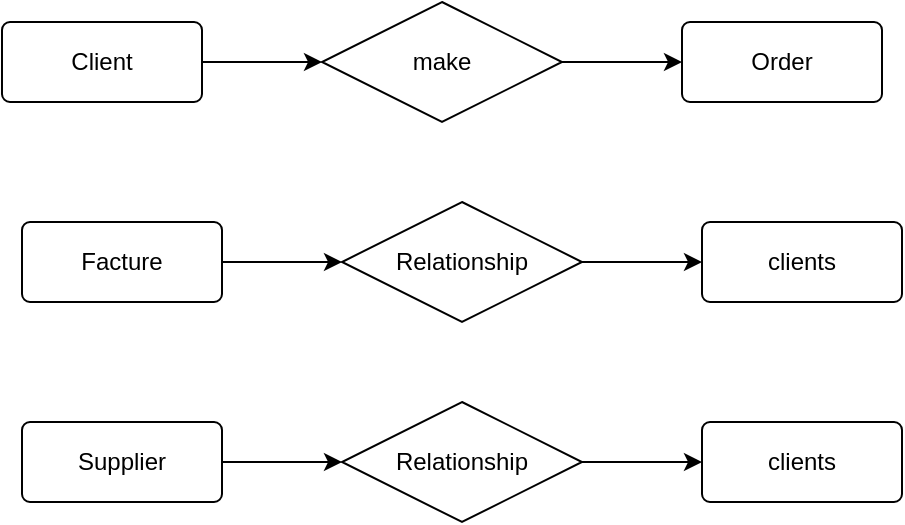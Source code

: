 <mxfile>
    <diagram id="QO4VQw_F23jnHCgEDIzi" name="Page-1">
        <mxGraphModel dx="708" dy="575" grid="1" gridSize="10" guides="1" tooltips="1" connect="1" arrows="1" fold="1" page="1" pageScale="1" pageWidth="827" pageHeight="1169" math="0" shadow="0">
            <root>
                <mxCell id="0"/>
                <mxCell id="1" parent="0"/>
                <mxCell id="5" value="" style="edgeStyle=none;html=1;" parent="1" source="2" target="4" edge="1">
                    <mxGeometry relative="1" as="geometry"/>
                </mxCell>
                <mxCell id="2" value="Client" style="rounded=1;arcSize=10;whiteSpace=wrap;html=1;align=center;" parent="1" vertex="1">
                    <mxGeometry x="30" y="80" width="100" height="40" as="geometry"/>
                </mxCell>
                <mxCell id="3" value="Order" style="rounded=1;arcSize=10;whiteSpace=wrap;html=1;align=center;" parent="1" vertex="1">
                    <mxGeometry x="370" y="80" width="100" height="40" as="geometry"/>
                </mxCell>
                <mxCell id="6" value="" style="edgeStyle=none;html=1;" parent="1" source="4" target="3" edge="1">
                    <mxGeometry relative="1" as="geometry"/>
                </mxCell>
                <mxCell id="4" value="make" style="shape=rhombus;perimeter=rhombusPerimeter;whiteSpace=wrap;html=1;align=center;" parent="1" vertex="1">
                    <mxGeometry x="190" y="70" width="120" height="60" as="geometry"/>
                </mxCell>
                <mxCell id="7" value="" style="edgeStyle=none;html=1;" parent="1" source="8" target="11" edge="1">
                    <mxGeometry relative="1" as="geometry"/>
                </mxCell>
                <mxCell id="8" value="Facture" style="rounded=1;arcSize=10;whiteSpace=wrap;html=1;align=center;" parent="1" vertex="1">
                    <mxGeometry x="40" y="180" width="100" height="40" as="geometry"/>
                </mxCell>
                <mxCell id="9" value="clients" style="rounded=1;arcSize=10;whiteSpace=wrap;html=1;align=center;" parent="1" vertex="1">
                    <mxGeometry x="380" y="180" width="100" height="40" as="geometry"/>
                </mxCell>
                <mxCell id="10" value="" style="edgeStyle=none;html=1;" parent="1" source="11" target="9" edge="1">
                    <mxGeometry relative="1" as="geometry"/>
                </mxCell>
                <mxCell id="11" value="Relationship" style="shape=rhombus;perimeter=rhombusPerimeter;whiteSpace=wrap;html=1;align=center;" parent="1" vertex="1">
                    <mxGeometry x="200" y="170" width="120" height="60" as="geometry"/>
                </mxCell>
                <mxCell id="17" value="" style="edgeStyle=none;html=1;" parent="1" source="18" target="21" edge="1">
                    <mxGeometry relative="1" as="geometry"/>
                </mxCell>
                <mxCell id="18" value="Supplier" style="rounded=1;arcSize=10;whiteSpace=wrap;html=1;align=center;" parent="1" vertex="1">
                    <mxGeometry x="40" y="280" width="100" height="40" as="geometry"/>
                </mxCell>
                <mxCell id="19" value="clients" style="rounded=1;arcSize=10;whiteSpace=wrap;html=1;align=center;" parent="1" vertex="1">
                    <mxGeometry x="380" y="280" width="100" height="40" as="geometry"/>
                </mxCell>
                <mxCell id="20" value="" style="edgeStyle=none;html=1;" parent="1" source="21" target="19" edge="1">
                    <mxGeometry relative="1" as="geometry"/>
                </mxCell>
                <mxCell id="21" value="Relationship" style="shape=rhombus;perimeter=rhombusPerimeter;whiteSpace=wrap;html=1;align=center;" parent="1" vertex="1">
                    <mxGeometry x="200" y="270" width="120" height="60" as="geometry"/>
                </mxCell>
            </root>
        </mxGraphModel>
    </diagram>
</mxfile>
